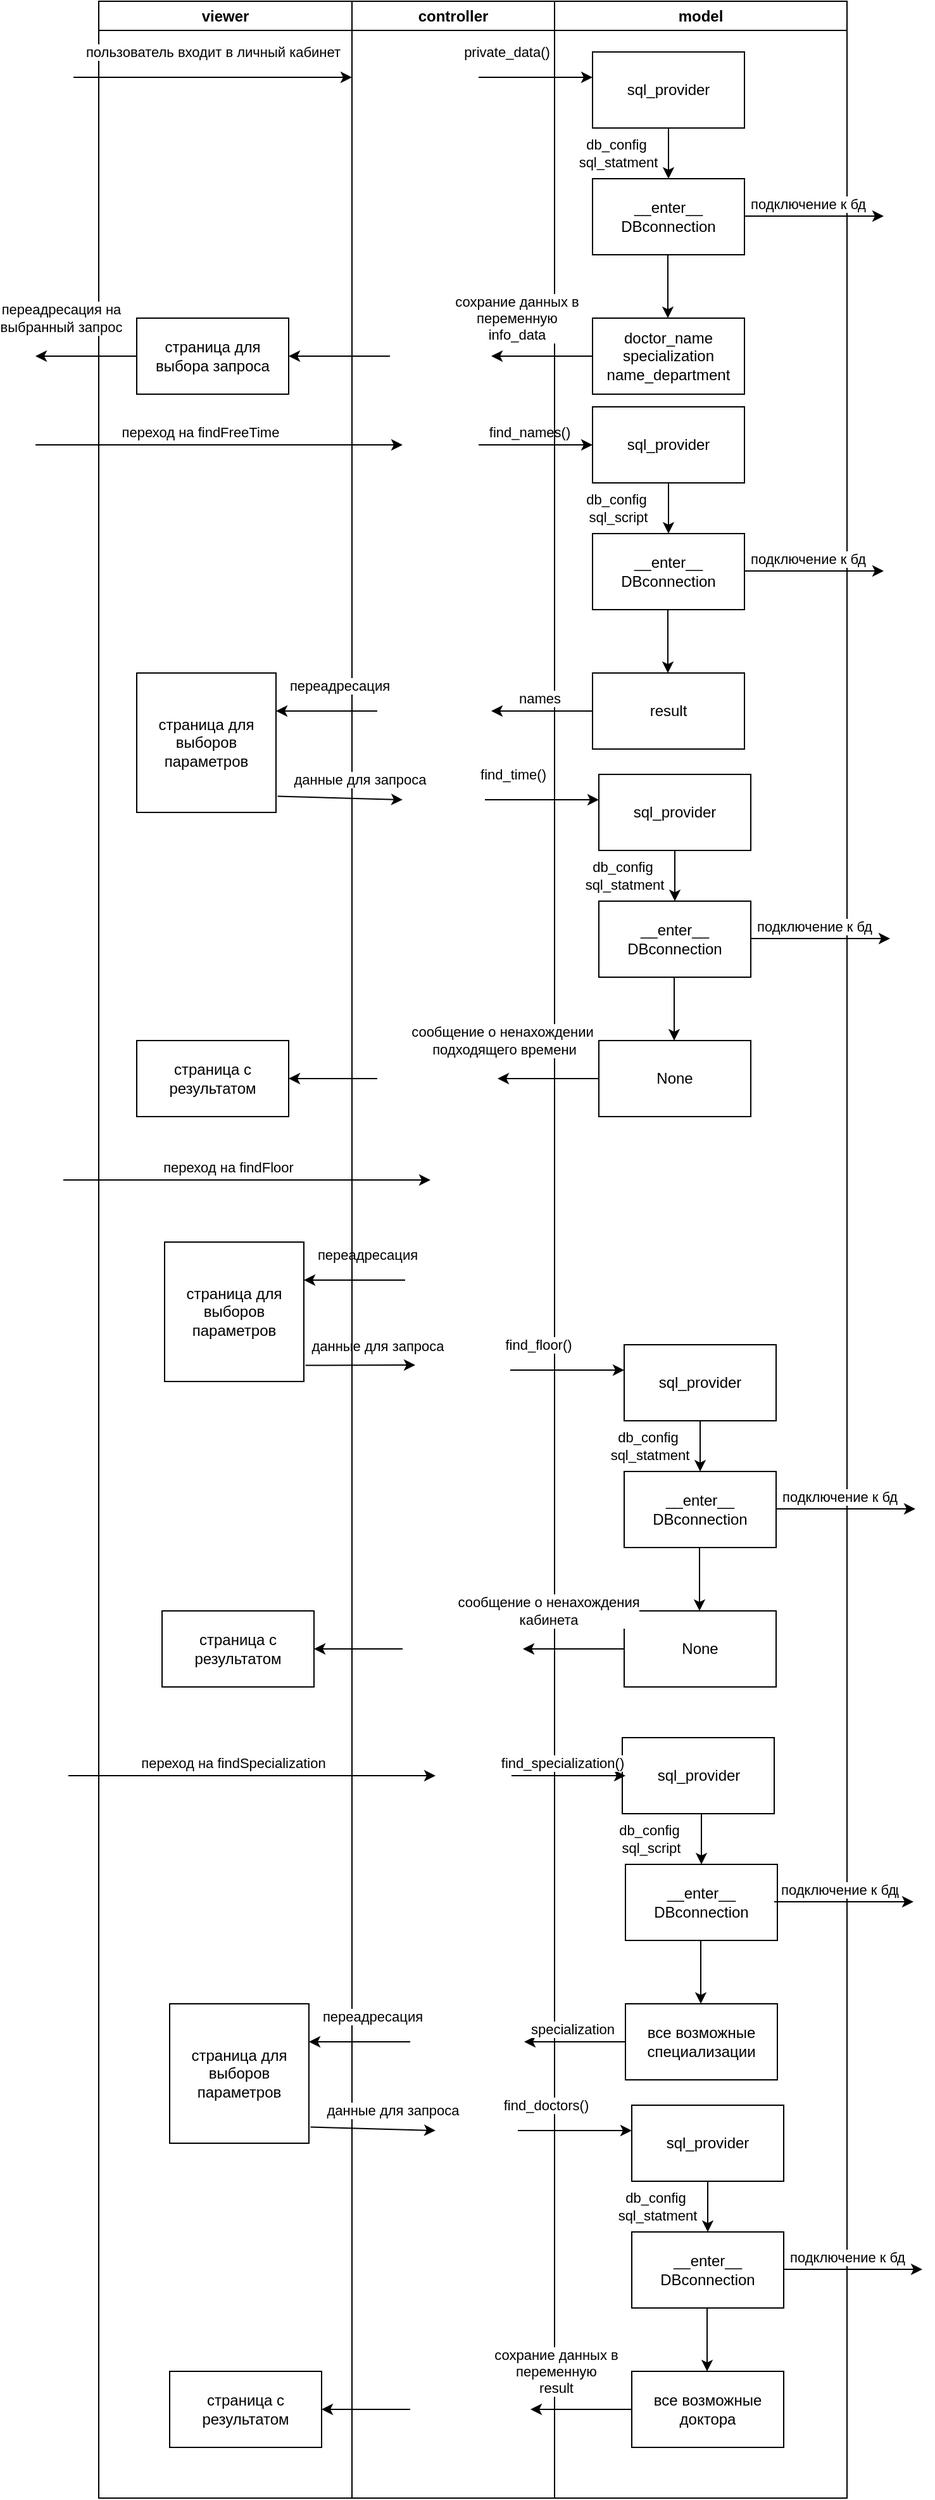 <mxfile version="24.7.17">
  <diagram name="Страница — 1" id="VttRE63Wa7ATxKXdc2pP">
    <mxGraphModel dx="1843" dy="887" grid="1" gridSize="10" guides="1" tooltips="1" connect="1" arrows="1" fold="1" page="1" pageScale="1" pageWidth="827" pageHeight="1169" math="0" shadow="0">
      <root>
        <mxCell id="0" />
        <mxCell id="1" parent="0" />
        <mxCell id="udrvRcQNJmiuMP_l4bdY-1" value="viewer" style="swimlane;whiteSpace=wrap;html=1;" vertex="1" parent="1">
          <mxGeometry x="100" y="80" width="200" height="1970" as="geometry" />
        </mxCell>
        <mxCell id="udrvRcQNJmiuMP_l4bdY-2" value="" style="endArrow=classic;html=1;rounded=0;" edge="1" parent="udrvRcQNJmiuMP_l4bdY-1">
          <mxGeometry width="50" height="50" relative="1" as="geometry">
            <mxPoint x="-20" y="60" as="sourcePoint" />
            <mxPoint x="200" y="60" as="targetPoint" />
          </mxGeometry>
        </mxCell>
        <mxCell id="udrvRcQNJmiuMP_l4bdY-3" value="пользователь входит в личный кабинет" style="edgeLabel;html=1;align=center;verticalAlign=middle;resizable=0;points=[];" vertex="1" connectable="0" parent="udrvRcQNJmiuMP_l4bdY-2">
          <mxGeometry x="-0.102" y="-1" relative="1" as="geometry">
            <mxPoint x="11" y="-21" as="offset" />
          </mxGeometry>
        </mxCell>
        <mxCell id="udrvRcQNJmiuMP_l4bdY-4" value="страница для выбора запроса" style="rounded=0;whiteSpace=wrap;html=1;" vertex="1" parent="udrvRcQNJmiuMP_l4bdY-1">
          <mxGeometry x="30" y="250" width="120" height="60" as="geometry" />
        </mxCell>
        <mxCell id="udrvRcQNJmiuMP_l4bdY-5" value="страница для выборов параметров" style="rounded=0;whiteSpace=wrap;html=1;" vertex="1" parent="udrvRcQNJmiuMP_l4bdY-1">
          <mxGeometry x="30" y="530" width="110" height="110" as="geometry" />
        </mxCell>
        <mxCell id="udrvRcQNJmiuMP_l4bdY-6" value="страница с результатом" style="rounded=0;whiteSpace=wrap;html=1;" vertex="1" parent="udrvRcQNJmiuMP_l4bdY-1">
          <mxGeometry x="30" y="820" width="120" height="60" as="geometry" />
        </mxCell>
        <mxCell id="udrvRcQNJmiuMP_l4bdY-7" value="" style="endArrow=classic;html=1;rounded=0;" edge="1" parent="udrvRcQNJmiuMP_l4bdY-1">
          <mxGeometry width="50" height="50" relative="1" as="geometry">
            <mxPoint x="242" y="1009" as="sourcePoint" />
            <mxPoint x="162" y="1009" as="targetPoint" />
          </mxGeometry>
        </mxCell>
        <mxCell id="udrvRcQNJmiuMP_l4bdY-8" value="переадресация" style="edgeLabel;html=1;align=center;verticalAlign=middle;resizable=0;points=[];" vertex="1" connectable="0" parent="udrvRcQNJmiuMP_l4bdY-7">
          <mxGeometry x="-0.07" y="1" relative="1" as="geometry">
            <mxPoint x="7" y="-21" as="offset" />
          </mxGeometry>
        </mxCell>
        <mxCell id="udrvRcQNJmiuMP_l4bdY-9" value="" style="endArrow=classic;html=1;rounded=0;exitX=1.011;exitY=0.884;exitDx=0;exitDy=0;exitPerimeter=0;" edge="1" parent="udrvRcQNJmiuMP_l4bdY-1" source="udrvRcQNJmiuMP_l4bdY-11">
          <mxGeometry width="50" height="50" relative="1" as="geometry">
            <mxPoint x="312" y="999" as="sourcePoint" />
            <mxPoint x="250" y="1076" as="targetPoint" />
          </mxGeometry>
        </mxCell>
        <mxCell id="udrvRcQNJmiuMP_l4bdY-10" value="данные для запроса" style="edgeLabel;html=1;align=center;verticalAlign=middle;resizable=0;points=[];" vertex="1" connectable="0" parent="udrvRcQNJmiuMP_l4bdY-9">
          <mxGeometry x="0.218" y="-2" relative="1" as="geometry">
            <mxPoint x="4" y="-17" as="offset" />
          </mxGeometry>
        </mxCell>
        <mxCell id="udrvRcQNJmiuMP_l4bdY-11" value="страница для выборов параметров" style="rounded=0;whiteSpace=wrap;html=1;" vertex="1" parent="udrvRcQNJmiuMP_l4bdY-1">
          <mxGeometry x="52" y="979" width="110" height="110" as="geometry" />
        </mxCell>
        <mxCell id="udrvRcQNJmiuMP_l4bdY-12" value="controller" style="swimlane;whiteSpace=wrap;html=1;" vertex="1" parent="1">
          <mxGeometry x="300" y="80" width="160" height="1970" as="geometry" />
        </mxCell>
        <mxCell id="udrvRcQNJmiuMP_l4bdY-13" value="" style="endArrow=classic;html=1;rounded=0;" edge="1" parent="udrvRcQNJmiuMP_l4bdY-12">
          <mxGeometry width="50" height="50" relative="1" as="geometry">
            <mxPoint x="100" y="60" as="sourcePoint" />
            <mxPoint x="190" y="60" as="targetPoint" />
          </mxGeometry>
        </mxCell>
        <mxCell id="udrvRcQNJmiuMP_l4bdY-14" value="private_data()" style="edgeLabel;html=1;align=center;verticalAlign=middle;resizable=0;points=[];" vertex="1" connectable="0" parent="udrvRcQNJmiuMP_l4bdY-13">
          <mxGeometry x="-0.516" y="3" relative="1" as="geometry">
            <mxPoint y="-17" as="offset" />
          </mxGeometry>
        </mxCell>
        <mxCell id="udrvRcQNJmiuMP_l4bdY-15" value="" style="endArrow=classic;html=1;rounded=0;" edge="1" parent="udrvRcQNJmiuMP_l4bdY-12">
          <mxGeometry width="50" height="50" relative="1" as="geometry">
            <mxPoint x="100" y="350" as="sourcePoint" />
            <mxPoint x="190" y="350" as="targetPoint" />
            <Array as="points">
              <mxPoint x="170" y="350" />
            </Array>
          </mxGeometry>
        </mxCell>
        <mxCell id="udrvRcQNJmiuMP_l4bdY-16" value="find_names()" style="edgeLabel;html=1;align=center;verticalAlign=middle;resizable=0;points=[];" vertex="1" connectable="0" parent="udrvRcQNJmiuMP_l4bdY-15">
          <mxGeometry x="-0.049" y="4" relative="1" as="geometry">
            <mxPoint x="-3" y="-6" as="offset" />
          </mxGeometry>
        </mxCell>
        <mxCell id="udrvRcQNJmiuMP_l4bdY-17" value="model" style="swimlane;whiteSpace=wrap;html=1;" vertex="1" parent="1">
          <mxGeometry x="460" y="80" width="231" height="1970" as="geometry" />
        </mxCell>
        <mxCell id="udrvRcQNJmiuMP_l4bdY-18" value="sql_provider" style="rounded=0;whiteSpace=wrap;html=1;" vertex="1" parent="udrvRcQNJmiuMP_l4bdY-17">
          <mxGeometry x="30" y="40" width="120" height="60" as="geometry" />
        </mxCell>
        <mxCell id="udrvRcQNJmiuMP_l4bdY-19" value="__enter__&lt;br&gt;DBconnection" style="rounded=0;whiteSpace=wrap;html=1;" vertex="1" parent="udrvRcQNJmiuMP_l4bdY-17">
          <mxGeometry x="30" y="140" width="120" height="60" as="geometry" />
        </mxCell>
        <mxCell id="udrvRcQNJmiuMP_l4bdY-20" value="db_config&amp;nbsp;&lt;br&gt;sql_statment" style="edgeLabel;html=1;align=center;verticalAlign=middle;resizable=0;points=[];" vertex="1" connectable="0" parent="udrvRcQNJmiuMP_l4bdY-17">
          <mxGeometry x="50" y="120" as="geometry" />
        </mxCell>
        <mxCell id="udrvRcQNJmiuMP_l4bdY-21" value="" style="endArrow=classic;html=1;rounded=0;exitX=0.5;exitY=1;exitDx=0;exitDy=0;" edge="1" parent="udrvRcQNJmiuMP_l4bdY-17">
          <mxGeometry width="50" height="50" relative="1" as="geometry">
            <mxPoint x="89.5" y="200" as="sourcePoint" />
            <mxPoint x="89.5" y="250" as="targetPoint" />
          </mxGeometry>
        </mxCell>
        <mxCell id="udrvRcQNJmiuMP_l4bdY-22" value="doctor_name&lt;br&gt;specialization&lt;br&gt;name_department" style="rounded=0;whiteSpace=wrap;html=1;" vertex="1" parent="udrvRcQNJmiuMP_l4bdY-17">
          <mxGeometry x="30" y="250" width="120" height="60" as="geometry" />
        </mxCell>
        <mxCell id="udrvRcQNJmiuMP_l4bdY-23" value="sql_provider" style="rounded=0;whiteSpace=wrap;html=1;" vertex="1" parent="udrvRcQNJmiuMP_l4bdY-17">
          <mxGeometry x="30" y="320" width="120" height="60" as="geometry" />
        </mxCell>
        <mxCell id="udrvRcQNJmiuMP_l4bdY-24" value="__enter__&lt;br&gt;DBconnection" style="rounded=0;whiteSpace=wrap;html=1;" vertex="1" parent="udrvRcQNJmiuMP_l4bdY-17">
          <mxGeometry x="30" y="420" width="120" height="60" as="geometry" />
        </mxCell>
        <mxCell id="udrvRcQNJmiuMP_l4bdY-25" value="db_config&amp;nbsp;&lt;br&gt;sql_script" style="edgeLabel;html=1;align=center;verticalAlign=middle;resizable=0;points=[];" vertex="1" connectable="0" parent="udrvRcQNJmiuMP_l4bdY-17">
          <mxGeometry x="50" y="400" as="geometry" />
        </mxCell>
        <mxCell id="udrvRcQNJmiuMP_l4bdY-26" value="" style="endArrow=classic;html=1;rounded=0;exitX=0.5;exitY=1;exitDx=0;exitDy=0;" edge="1" parent="udrvRcQNJmiuMP_l4bdY-17">
          <mxGeometry width="50" height="50" relative="1" as="geometry">
            <mxPoint x="89.5" y="480" as="sourcePoint" />
            <mxPoint x="89.5" y="530" as="targetPoint" />
          </mxGeometry>
        </mxCell>
        <mxCell id="udrvRcQNJmiuMP_l4bdY-27" value="result" style="rounded=0;whiteSpace=wrap;html=1;" vertex="1" parent="udrvRcQNJmiuMP_l4bdY-17">
          <mxGeometry x="30" y="530" width="120" height="60" as="geometry" />
        </mxCell>
        <mxCell id="udrvRcQNJmiuMP_l4bdY-28" value="" style="endArrow=classic;html=1;rounded=0;exitX=0.5;exitY=1;exitDx=0;exitDy=0;" edge="1" parent="udrvRcQNJmiuMP_l4bdY-17" source="udrvRcQNJmiuMP_l4bdY-23">
          <mxGeometry width="50" height="50" relative="1" as="geometry">
            <mxPoint x="130" y="490" as="sourcePoint" />
            <mxPoint x="90" y="420" as="targetPoint" />
          </mxGeometry>
        </mxCell>
        <mxCell id="udrvRcQNJmiuMP_l4bdY-29" value="" style="endArrow=classic;html=1;rounded=0;" edge="1" parent="udrvRcQNJmiuMP_l4bdY-17">
          <mxGeometry width="50" height="50" relative="1" as="geometry">
            <mxPoint x="150" y="449.5" as="sourcePoint" />
            <mxPoint x="260" y="449.5" as="targetPoint" />
          </mxGeometry>
        </mxCell>
        <mxCell id="udrvRcQNJmiuMP_l4bdY-30" value="подключение к бд" style="edgeLabel;html=1;align=center;verticalAlign=middle;resizable=0;points=[];" vertex="1" connectable="0" parent="udrvRcQNJmiuMP_l4bdY-29">
          <mxGeometry x="0.145" y="3" relative="1" as="geometry">
            <mxPoint x="-13" y="-7" as="offset" />
          </mxGeometry>
        </mxCell>
        <mxCell id="udrvRcQNJmiuMP_l4bdY-31" value="" style="endArrow=classic;html=1;rounded=0;exitX=0;exitY=0.5;exitDx=0;exitDy=0;" edge="1" parent="udrvRcQNJmiuMP_l4bdY-17" source="udrvRcQNJmiuMP_l4bdY-27">
          <mxGeometry width="50" height="50" relative="1" as="geometry">
            <mxPoint x="-70" y="550" as="sourcePoint" />
            <mxPoint x="-50" y="560" as="targetPoint" />
          </mxGeometry>
        </mxCell>
        <mxCell id="udrvRcQNJmiuMP_l4bdY-32" value="names" style="edgeLabel;html=1;align=center;verticalAlign=middle;resizable=0;points=[];" vertex="1" connectable="0" parent="udrvRcQNJmiuMP_l4bdY-31">
          <mxGeometry x="0.055" y="-1" relative="1" as="geometry">
            <mxPoint y="-9" as="offset" />
          </mxGeometry>
        </mxCell>
        <mxCell id="udrvRcQNJmiuMP_l4bdY-33" value="" style="endArrow=classic;html=1;rounded=0;" edge="1" parent="udrvRcQNJmiuMP_l4bdY-17">
          <mxGeometry width="50" height="50" relative="1" as="geometry">
            <mxPoint x="-35" y="1080" as="sourcePoint" />
            <mxPoint x="55" y="1080" as="targetPoint" />
          </mxGeometry>
        </mxCell>
        <mxCell id="udrvRcQNJmiuMP_l4bdY-34" value="find_floor()" style="edgeLabel;html=1;align=center;verticalAlign=middle;resizable=0;points=[];" vertex="1" connectable="0" parent="udrvRcQNJmiuMP_l4bdY-33">
          <mxGeometry x="-0.516" y="3" relative="1" as="geometry">
            <mxPoint y="-17" as="offset" />
          </mxGeometry>
        </mxCell>
        <mxCell id="udrvRcQNJmiuMP_l4bdY-35" value="sql_provider" style="rounded=0;whiteSpace=wrap;html=1;" vertex="1" parent="udrvRcQNJmiuMP_l4bdY-17">
          <mxGeometry x="55" y="1060" width="120" height="60" as="geometry" />
        </mxCell>
        <mxCell id="udrvRcQNJmiuMP_l4bdY-36" value="__enter__&lt;br&gt;DBconnection" style="rounded=0;whiteSpace=wrap;html=1;" vertex="1" parent="udrvRcQNJmiuMP_l4bdY-17">
          <mxGeometry x="55" y="1160" width="120" height="60" as="geometry" />
        </mxCell>
        <mxCell id="udrvRcQNJmiuMP_l4bdY-37" value="db_config&amp;nbsp;&lt;br&gt;sql_statment" style="edgeLabel;html=1;align=center;verticalAlign=middle;resizable=0;points=[];" vertex="1" connectable="0" parent="udrvRcQNJmiuMP_l4bdY-17">
          <mxGeometry x="75" y="1140" as="geometry" />
        </mxCell>
        <mxCell id="udrvRcQNJmiuMP_l4bdY-38" value="" style="endArrow=classic;html=1;rounded=0;exitX=0.5;exitY=1;exitDx=0;exitDy=0;" edge="1" parent="udrvRcQNJmiuMP_l4bdY-17">
          <mxGeometry width="50" height="50" relative="1" as="geometry">
            <mxPoint x="114.5" y="1220" as="sourcePoint" />
            <mxPoint x="114.5" y="1270" as="targetPoint" />
          </mxGeometry>
        </mxCell>
        <mxCell id="udrvRcQNJmiuMP_l4bdY-39" value="None" style="rounded=0;whiteSpace=wrap;html=1;" vertex="1" parent="udrvRcQNJmiuMP_l4bdY-17">
          <mxGeometry x="55" y="1270" width="120" height="60" as="geometry" />
        </mxCell>
        <mxCell id="udrvRcQNJmiuMP_l4bdY-40" value="" style="endArrow=classic;html=1;rounded=0;exitX=0.5;exitY=1;exitDx=0;exitDy=0;" edge="1" parent="udrvRcQNJmiuMP_l4bdY-17" source="udrvRcQNJmiuMP_l4bdY-35">
          <mxGeometry width="50" height="50" relative="1" as="geometry">
            <mxPoint x="155" y="1230" as="sourcePoint" />
            <mxPoint x="115" y="1160" as="targetPoint" />
          </mxGeometry>
        </mxCell>
        <mxCell id="udrvRcQNJmiuMP_l4bdY-41" value="подключение к бд" style="edgeLabel;html=1;align=center;verticalAlign=middle;resizable=0;points=[];" vertex="1" connectable="0" parent="udrvRcQNJmiuMP_l4bdY-17">
          <mxGeometry x="225" y="1179.5" as="geometry" />
        </mxCell>
        <mxCell id="udrvRcQNJmiuMP_l4bdY-42" value="" style="endArrow=classic;html=1;rounded=0;exitX=0;exitY=0.5;exitDx=0;exitDy=0;" edge="1" parent="udrvRcQNJmiuMP_l4bdY-17" source="udrvRcQNJmiuMP_l4bdY-39">
          <mxGeometry width="50" height="50" relative="1" as="geometry">
            <mxPoint x="-45" y="1290" as="sourcePoint" />
            <mxPoint x="-25" y="1300" as="targetPoint" />
          </mxGeometry>
        </mxCell>
        <mxCell id="udrvRcQNJmiuMP_l4bdY-43" value="сообщение о ненахождения&lt;br&gt;кабинета" style="edgeLabel;html=1;align=center;verticalAlign=middle;resizable=0;points=[];" vertex="1" connectable="0" parent="udrvRcQNJmiuMP_l4bdY-42">
          <mxGeometry x="0.23" y="4" relative="1" as="geometry">
            <mxPoint x="-11" y="-34" as="offset" />
          </mxGeometry>
        </mxCell>
        <mxCell id="udrvRcQNJmiuMP_l4bdY-44" value="" style="endArrow=classic;html=1;rounded=0;" edge="1" parent="udrvRcQNJmiuMP_l4bdY-17">
          <mxGeometry width="50" height="50" relative="1" as="geometry">
            <mxPoint x="-120" y="1300" as="sourcePoint" />
            <mxPoint x="-190" y="1300" as="targetPoint" />
          </mxGeometry>
        </mxCell>
        <mxCell id="udrvRcQNJmiuMP_l4bdY-45" value="страница с результатом" style="rounded=0;whiteSpace=wrap;html=1;" vertex="1" parent="udrvRcQNJmiuMP_l4bdY-17">
          <mxGeometry x="-310" y="1270" width="120" height="60" as="geometry" />
        </mxCell>
        <mxCell id="udrvRcQNJmiuMP_l4bdY-46" value="" style="endArrow=classic;html=1;rounded=0;" edge="1" parent="udrvRcQNJmiuMP_l4bdY-17">
          <mxGeometry width="50" height="50" relative="1" as="geometry">
            <mxPoint x="175" y="1189.5" as="sourcePoint" />
            <mxPoint x="285" y="1189.5" as="targetPoint" />
          </mxGeometry>
        </mxCell>
        <mxCell id="udrvRcQNJmiuMP_l4bdY-47" value="подключение к бд" style="edgeLabel;html=1;align=center;verticalAlign=middle;resizable=0;points=[];" vertex="1" connectable="0" parent="udrvRcQNJmiuMP_l4bdY-46">
          <mxGeometry x="0.145" y="3" relative="1" as="geometry">
            <mxPoint x="-13" y="-7" as="offset" />
          </mxGeometry>
        </mxCell>
        <mxCell id="udrvRcQNJmiuMP_l4bdY-48" value="sql_provider" style="rounded=0;whiteSpace=wrap;html=1;" vertex="1" parent="udrvRcQNJmiuMP_l4bdY-17">
          <mxGeometry x="53.5" y="1370" width="120" height="60" as="geometry" />
        </mxCell>
        <mxCell id="udrvRcQNJmiuMP_l4bdY-49" value="страница для выборов параметров" style="rounded=0;whiteSpace=wrap;html=1;" vertex="1" parent="udrvRcQNJmiuMP_l4bdY-17">
          <mxGeometry x="-304" y="1580" width="110" height="110" as="geometry" />
        </mxCell>
        <mxCell id="udrvRcQNJmiuMP_l4bdY-50" value="страница с результатом" style="rounded=0;whiteSpace=wrap;html=1;" vertex="1" parent="udrvRcQNJmiuMP_l4bdY-17">
          <mxGeometry x="-304" y="1870" width="120" height="60" as="geometry" />
        </mxCell>
        <mxCell id="udrvRcQNJmiuMP_l4bdY-51" value="" style="endArrow=classic;html=1;rounded=0;" edge="1" parent="udrvRcQNJmiuMP_l4bdY-17">
          <mxGeometry width="50" height="50" relative="1" as="geometry">
            <mxPoint x="-34" y="1400" as="sourcePoint" />
            <mxPoint x="56" y="1400" as="targetPoint" />
            <Array as="points">
              <mxPoint x="36" y="1400" />
            </Array>
          </mxGeometry>
        </mxCell>
        <mxCell id="udrvRcQNJmiuMP_l4bdY-52" value="find_specialization()" style="edgeLabel;html=1;align=center;verticalAlign=middle;resizable=0;points=[];" vertex="1" connectable="0" parent="udrvRcQNJmiuMP_l4bdY-51">
          <mxGeometry x="-0.049" y="4" relative="1" as="geometry">
            <mxPoint x="-3" y="-6" as="offset" />
          </mxGeometry>
        </mxCell>
        <mxCell id="udrvRcQNJmiuMP_l4bdY-53" value="__enter__&lt;br&gt;DBconnection" style="rounded=0;whiteSpace=wrap;html=1;" vertex="1" parent="udrvRcQNJmiuMP_l4bdY-17">
          <mxGeometry x="56" y="1470" width="120" height="60" as="geometry" />
        </mxCell>
        <mxCell id="udrvRcQNJmiuMP_l4bdY-54" value="db_config&amp;nbsp;&lt;br&gt;sql_script" style="edgeLabel;html=1;align=center;verticalAlign=middle;resizable=0;points=[];" vertex="1" connectable="0" parent="udrvRcQNJmiuMP_l4bdY-17">
          <mxGeometry x="76" y="1450" as="geometry" />
        </mxCell>
        <mxCell id="udrvRcQNJmiuMP_l4bdY-55" value="" style="endArrow=classic;html=1;rounded=0;exitX=0.5;exitY=1;exitDx=0;exitDy=0;" edge="1" parent="udrvRcQNJmiuMP_l4bdY-17">
          <mxGeometry width="50" height="50" relative="1" as="geometry">
            <mxPoint x="115.5" y="1530" as="sourcePoint" />
            <mxPoint x="115.5" y="1580" as="targetPoint" />
          </mxGeometry>
        </mxCell>
        <mxCell id="udrvRcQNJmiuMP_l4bdY-56" value="все возможные специализации" style="rounded=0;whiteSpace=wrap;html=1;" vertex="1" parent="udrvRcQNJmiuMP_l4bdY-17">
          <mxGeometry x="56" y="1580" width="120" height="60" as="geometry" />
        </mxCell>
        <mxCell id="udrvRcQNJmiuMP_l4bdY-57" value="" style="endArrow=classic;html=1;rounded=0;exitX=0.5;exitY=1;exitDx=0;exitDy=0;" edge="1" parent="udrvRcQNJmiuMP_l4bdY-17">
          <mxGeometry width="50" height="50" relative="1" as="geometry">
            <mxPoint x="116" y="1430" as="sourcePoint" />
            <mxPoint x="116" y="1470" as="targetPoint" />
          </mxGeometry>
        </mxCell>
        <mxCell id="udrvRcQNJmiuMP_l4bdY-58" value="подключение к бд" style="edgeLabel;html=1;align=center;verticalAlign=middle;resizable=0;points=[];" vertex="1" connectable="0" parent="udrvRcQNJmiuMP_l4bdY-17">
          <mxGeometry x="226" y="1489.5" as="geometry" />
        </mxCell>
        <mxCell id="udrvRcQNJmiuMP_l4bdY-59" value="" style="endArrow=classic;html=1;rounded=0;exitX=0;exitY=0.5;exitDx=0;exitDy=0;" edge="1" parent="udrvRcQNJmiuMP_l4bdY-17" source="udrvRcQNJmiuMP_l4bdY-56">
          <mxGeometry width="50" height="50" relative="1" as="geometry">
            <mxPoint x="-44" y="1600" as="sourcePoint" />
            <mxPoint x="-24" y="1610" as="targetPoint" />
          </mxGeometry>
        </mxCell>
        <mxCell id="udrvRcQNJmiuMP_l4bdY-60" value="specialization" style="edgeLabel;html=1;align=center;verticalAlign=middle;resizable=0;points=[];" vertex="1" connectable="0" parent="udrvRcQNJmiuMP_l4bdY-59">
          <mxGeometry x="0.055" y="-1" relative="1" as="geometry">
            <mxPoint y="-9" as="offset" />
          </mxGeometry>
        </mxCell>
        <mxCell id="udrvRcQNJmiuMP_l4bdY-61" value="" style="endArrow=classic;html=1;rounded=0;" edge="1" parent="udrvRcQNJmiuMP_l4bdY-17">
          <mxGeometry width="50" height="50" relative="1" as="geometry">
            <mxPoint x="-114" y="1610" as="sourcePoint" />
            <mxPoint x="-194" y="1610" as="targetPoint" />
          </mxGeometry>
        </mxCell>
        <mxCell id="udrvRcQNJmiuMP_l4bdY-62" value="переадресация" style="edgeLabel;html=1;align=center;verticalAlign=middle;resizable=0;points=[];" vertex="1" connectable="0" parent="udrvRcQNJmiuMP_l4bdY-61">
          <mxGeometry x="-0.07" y="1" relative="1" as="geometry">
            <mxPoint x="7" y="-21" as="offset" />
          </mxGeometry>
        </mxCell>
        <mxCell id="udrvRcQNJmiuMP_l4bdY-63" value="" style="endArrow=classic;html=1;rounded=0;exitX=1.011;exitY=0.884;exitDx=0;exitDy=0;exitPerimeter=0;" edge="1" parent="udrvRcQNJmiuMP_l4bdY-17" source="udrvRcQNJmiuMP_l4bdY-49">
          <mxGeometry width="50" height="50" relative="1" as="geometry">
            <mxPoint x="-44" y="1600" as="sourcePoint" />
            <mxPoint x="-94" y="1680" as="targetPoint" />
          </mxGeometry>
        </mxCell>
        <mxCell id="udrvRcQNJmiuMP_l4bdY-64" value="данные для запроса" style="edgeLabel;html=1;align=center;verticalAlign=middle;resizable=0;points=[];" vertex="1" connectable="0" parent="udrvRcQNJmiuMP_l4bdY-63">
          <mxGeometry x="0.218" y="-2" relative="1" as="geometry">
            <mxPoint x="5" y="-17" as="offset" />
          </mxGeometry>
        </mxCell>
        <mxCell id="udrvRcQNJmiuMP_l4bdY-65" value="" style="endArrow=classic;html=1;rounded=0;" edge="1" parent="udrvRcQNJmiuMP_l4bdY-17">
          <mxGeometry width="50" height="50" relative="1" as="geometry">
            <mxPoint x="-29" y="1680" as="sourcePoint" />
            <mxPoint x="61" y="1680" as="targetPoint" />
          </mxGeometry>
        </mxCell>
        <mxCell id="udrvRcQNJmiuMP_l4bdY-66" value="find_doctors()" style="edgeLabel;html=1;align=center;verticalAlign=middle;resizable=0;points=[];" vertex="1" connectable="0" parent="udrvRcQNJmiuMP_l4bdY-65">
          <mxGeometry x="-0.516" y="3" relative="1" as="geometry">
            <mxPoint y="-17" as="offset" />
          </mxGeometry>
        </mxCell>
        <mxCell id="udrvRcQNJmiuMP_l4bdY-67" value="sql_provider" style="rounded=0;whiteSpace=wrap;html=1;" vertex="1" parent="udrvRcQNJmiuMP_l4bdY-17">
          <mxGeometry x="61" y="1660" width="120" height="60" as="geometry" />
        </mxCell>
        <mxCell id="udrvRcQNJmiuMP_l4bdY-68" value="__enter__&lt;br&gt;DBconnection" style="rounded=0;whiteSpace=wrap;html=1;" vertex="1" parent="udrvRcQNJmiuMP_l4bdY-17">
          <mxGeometry x="61" y="1760" width="120" height="60" as="geometry" />
        </mxCell>
        <mxCell id="udrvRcQNJmiuMP_l4bdY-69" value="db_config&amp;nbsp;&lt;br&gt;sql_statment" style="edgeLabel;html=1;align=center;verticalAlign=middle;resizable=0;points=[];" vertex="1" connectable="0" parent="udrvRcQNJmiuMP_l4bdY-17">
          <mxGeometry x="81" y="1740" as="geometry" />
        </mxCell>
        <mxCell id="udrvRcQNJmiuMP_l4bdY-70" value="" style="endArrow=classic;html=1;rounded=0;exitX=0.5;exitY=1;exitDx=0;exitDy=0;" edge="1" parent="udrvRcQNJmiuMP_l4bdY-17">
          <mxGeometry width="50" height="50" relative="1" as="geometry">
            <mxPoint x="120.5" y="1820" as="sourcePoint" />
            <mxPoint x="120.5" y="1870" as="targetPoint" />
          </mxGeometry>
        </mxCell>
        <mxCell id="udrvRcQNJmiuMP_l4bdY-71" value="все возможные доктора" style="rounded=0;whiteSpace=wrap;html=1;" vertex="1" parent="udrvRcQNJmiuMP_l4bdY-17">
          <mxGeometry x="61" y="1870" width="120" height="60" as="geometry" />
        </mxCell>
        <mxCell id="udrvRcQNJmiuMP_l4bdY-72" value="" style="endArrow=classic;html=1;rounded=0;exitX=0.5;exitY=1;exitDx=0;exitDy=0;" edge="1" parent="udrvRcQNJmiuMP_l4bdY-17" source="udrvRcQNJmiuMP_l4bdY-67">
          <mxGeometry width="50" height="50" relative="1" as="geometry">
            <mxPoint x="161" y="1830" as="sourcePoint" />
            <mxPoint x="121" y="1760" as="targetPoint" />
          </mxGeometry>
        </mxCell>
        <mxCell id="udrvRcQNJmiuMP_l4bdY-73" value="подключение к бд" style="edgeLabel;html=1;align=center;verticalAlign=middle;resizable=0;points=[];" vertex="1" connectable="0" parent="udrvRcQNJmiuMP_l4bdY-17">
          <mxGeometry x="231" y="1779.5" as="geometry" />
        </mxCell>
        <mxCell id="udrvRcQNJmiuMP_l4bdY-74" value="" style="endArrow=classic;html=1;rounded=0;exitX=0;exitY=0.5;exitDx=0;exitDy=0;" edge="1" parent="udrvRcQNJmiuMP_l4bdY-17" source="udrvRcQNJmiuMP_l4bdY-71">
          <mxGeometry width="50" height="50" relative="1" as="geometry">
            <mxPoint x="-39" y="1890" as="sourcePoint" />
            <mxPoint x="-19" y="1900" as="targetPoint" />
          </mxGeometry>
        </mxCell>
        <mxCell id="udrvRcQNJmiuMP_l4bdY-75" value="сохрание данных в &lt;br&gt;переменную &lt;br&gt;result" style="edgeLabel;html=1;align=center;verticalAlign=middle;resizable=0;points=[];" vertex="1" connectable="0" parent="udrvRcQNJmiuMP_l4bdY-74">
          <mxGeometry x="0.23" y="4" relative="1" as="geometry">
            <mxPoint x="-11" y="-34" as="offset" />
          </mxGeometry>
        </mxCell>
        <mxCell id="udrvRcQNJmiuMP_l4bdY-76" value="" style="endArrow=classic;html=1;rounded=0;" edge="1" parent="udrvRcQNJmiuMP_l4bdY-17">
          <mxGeometry width="50" height="50" relative="1" as="geometry">
            <mxPoint x="-114" y="1900" as="sourcePoint" />
            <mxPoint x="-184" y="1900" as="targetPoint" />
          </mxGeometry>
        </mxCell>
        <mxCell id="udrvRcQNJmiuMP_l4bdY-77" value="" style="endArrow=classic;html=1;rounded=0;" edge="1" parent="udrvRcQNJmiuMP_l4bdY-17">
          <mxGeometry width="50" height="50" relative="1" as="geometry">
            <mxPoint x="180.5" y="1789.5" as="sourcePoint" />
            <mxPoint x="290.5" y="1789.5" as="targetPoint" />
          </mxGeometry>
        </mxCell>
        <mxCell id="udrvRcQNJmiuMP_l4bdY-78" value="подключение к бд" style="edgeLabel;html=1;align=center;verticalAlign=middle;resizable=0;points=[];" vertex="1" connectable="0" parent="udrvRcQNJmiuMP_l4bdY-77">
          <mxGeometry x="0.145" y="3" relative="1" as="geometry">
            <mxPoint x="-13" y="-7" as="offset" />
          </mxGeometry>
        </mxCell>
        <mxCell id="udrvRcQNJmiuMP_l4bdY-79" value="" style="endArrow=classic;html=1;rounded=0;" edge="1" parent="udrvRcQNJmiuMP_l4bdY-17">
          <mxGeometry width="50" height="50" relative="1" as="geometry">
            <mxPoint x="173.5" y="1499.5" as="sourcePoint" />
            <mxPoint x="283.5" y="1499.5" as="targetPoint" />
          </mxGeometry>
        </mxCell>
        <mxCell id="udrvRcQNJmiuMP_l4bdY-80" value="подключение к бд" style="edgeLabel;html=1;align=center;verticalAlign=middle;resizable=0;points=[];" vertex="1" connectable="0" parent="udrvRcQNJmiuMP_l4bdY-79">
          <mxGeometry x="0.145" y="3" relative="1" as="geometry">
            <mxPoint x="-13" y="-7" as="offset" />
          </mxGeometry>
        </mxCell>
        <mxCell id="udrvRcQNJmiuMP_l4bdY-81" value="" style="endArrow=classic;html=1;rounded=0;" edge="1" parent="udrvRcQNJmiuMP_l4bdY-17">
          <mxGeometry width="50" height="50" relative="1" as="geometry">
            <mxPoint x="-384" y="1400" as="sourcePoint" />
            <mxPoint x="-94" y="1400" as="targetPoint" />
          </mxGeometry>
        </mxCell>
        <mxCell id="udrvRcQNJmiuMP_l4bdY-82" value="переход на findSpecialization" style="edgeLabel;html=1;align=center;verticalAlign=middle;resizable=0;points=[];" vertex="1" connectable="0" parent="udrvRcQNJmiuMP_l4bdY-81">
          <mxGeometry x="-0.284" y="2" relative="1" as="geometry">
            <mxPoint x="26" y="-8" as="offset" />
          </mxGeometry>
        </mxCell>
        <mxCell id="udrvRcQNJmiuMP_l4bdY-83" value="" style="endArrow=classic;html=1;rounded=0;exitX=0.5;exitY=1;exitDx=0;exitDy=0;" edge="1" parent="1" source="udrvRcQNJmiuMP_l4bdY-18">
          <mxGeometry width="50" height="50" relative="1" as="geometry">
            <mxPoint x="590" y="290" as="sourcePoint" />
            <mxPoint x="550" y="220" as="targetPoint" />
          </mxGeometry>
        </mxCell>
        <mxCell id="udrvRcQNJmiuMP_l4bdY-84" value="" style="endArrow=classic;html=1;rounded=0;" edge="1" parent="1">
          <mxGeometry width="50" height="50" relative="1" as="geometry">
            <mxPoint x="610" y="249.5" as="sourcePoint" />
            <mxPoint x="720" y="249.5" as="targetPoint" />
          </mxGeometry>
        </mxCell>
        <mxCell id="udrvRcQNJmiuMP_l4bdY-85" value="подключение к бд" style="edgeLabel;html=1;align=center;verticalAlign=middle;resizable=0;points=[];" vertex="1" connectable="0" parent="udrvRcQNJmiuMP_l4bdY-84">
          <mxGeometry x="0.145" y="3" relative="1" as="geometry">
            <mxPoint x="-13" y="-7" as="offset" />
          </mxGeometry>
        </mxCell>
        <mxCell id="udrvRcQNJmiuMP_l4bdY-86" value="" style="endArrow=classic;html=1;rounded=0;exitX=0;exitY=0.5;exitDx=0;exitDy=0;" edge="1" parent="1" source="udrvRcQNJmiuMP_l4bdY-22">
          <mxGeometry width="50" height="50" relative="1" as="geometry">
            <mxPoint x="390" y="350" as="sourcePoint" />
            <mxPoint x="410" y="360" as="targetPoint" />
          </mxGeometry>
        </mxCell>
        <mxCell id="udrvRcQNJmiuMP_l4bdY-87" value="сохрание данных в &lt;br&gt;переменную &lt;br&gt;info_data" style="edgeLabel;html=1;align=center;verticalAlign=middle;resizable=0;points=[];" vertex="1" connectable="0" parent="udrvRcQNJmiuMP_l4bdY-86">
          <mxGeometry x="0.23" y="4" relative="1" as="geometry">
            <mxPoint x="-11" y="-34" as="offset" />
          </mxGeometry>
        </mxCell>
        <mxCell id="udrvRcQNJmiuMP_l4bdY-88" value="" style="endArrow=classic;html=1;rounded=0;" edge="1" parent="1">
          <mxGeometry width="50" height="50" relative="1" as="geometry">
            <mxPoint x="330" y="360" as="sourcePoint" />
            <mxPoint x="250" y="360" as="targetPoint" />
          </mxGeometry>
        </mxCell>
        <mxCell id="udrvRcQNJmiuMP_l4bdY-89" value="" style="endArrow=classic;html=1;rounded=0;exitX=0;exitY=0.5;exitDx=0;exitDy=0;" edge="1" parent="1" source="udrvRcQNJmiuMP_l4bdY-4">
          <mxGeometry width="50" height="50" relative="1" as="geometry">
            <mxPoint x="390" y="430" as="sourcePoint" />
            <mxPoint x="50" y="360" as="targetPoint" />
          </mxGeometry>
        </mxCell>
        <mxCell id="udrvRcQNJmiuMP_l4bdY-90" value="переадресация на &lt;br&gt;выбранный запрос" style="edgeLabel;html=1;align=center;verticalAlign=middle;resizable=0;points=[];" vertex="1" connectable="0" parent="udrvRcQNJmiuMP_l4bdY-89">
          <mxGeometry x="0.405" y="2" relative="1" as="geometry">
            <mxPoint x="-4" y="-32" as="offset" />
          </mxGeometry>
        </mxCell>
        <mxCell id="udrvRcQNJmiuMP_l4bdY-91" value="" style="endArrow=classic;html=1;rounded=0;" edge="1" parent="1">
          <mxGeometry width="50" height="50" relative="1" as="geometry">
            <mxPoint x="50" y="430" as="sourcePoint" />
            <mxPoint x="340" y="430" as="targetPoint" />
          </mxGeometry>
        </mxCell>
        <mxCell id="udrvRcQNJmiuMP_l4bdY-92" value="переход на findFreeTime" style="edgeLabel;html=1;align=center;verticalAlign=middle;resizable=0;points=[];" vertex="1" connectable="0" parent="udrvRcQNJmiuMP_l4bdY-91">
          <mxGeometry x="-0.284" y="2" relative="1" as="geometry">
            <mxPoint x="26" y="-8" as="offset" />
          </mxGeometry>
        </mxCell>
        <mxCell id="udrvRcQNJmiuMP_l4bdY-93" value="" style="endArrow=classic;html=1;rounded=0;" edge="1" parent="1">
          <mxGeometry width="50" height="50" relative="1" as="geometry">
            <mxPoint x="320" y="640" as="sourcePoint" />
            <mxPoint x="240" y="640" as="targetPoint" />
          </mxGeometry>
        </mxCell>
        <mxCell id="udrvRcQNJmiuMP_l4bdY-94" value="переадресация" style="edgeLabel;html=1;align=center;verticalAlign=middle;resizable=0;points=[];" vertex="1" connectable="0" parent="udrvRcQNJmiuMP_l4bdY-93">
          <mxGeometry x="-0.07" y="1" relative="1" as="geometry">
            <mxPoint x="7" y="-21" as="offset" />
          </mxGeometry>
        </mxCell>
        <mxCell id="udrvRcQNJmiuMP_l4bdY-95" value="" style="endArrow=classic;html=1;rounded=0;exitX=1.011;exitY=0.884;exitDx=0;exitDy=0;exitPerimeter=0;" edge="1" parent="1" source="udrvRcQNJmiuMP_l4bdY-5">
          <mxGeometry width="50" height="50" relative="1" as="geometry">
            <mxPoint x="390" y="630" as="sourcePoint" />
            <mxPoint x="340" y="710" as="targetPoint" />
          </mxGeometry>
        </mxCell>
        <mxCell id="udrvRcQNJmiuMP_l4bdY-96" value="данные для запроса" style="edgeLabel;html=1;align=center;verticalAlign=middle;resizable=0;points=[];" vertex="1" connectable="0" parent="udrvRcQNJmiuMP_l4bdY-95">
          <mxGeometry x="0.218" y="-2" relative="1" as="geometry">
            <mxPoint x="5" y="-17" as="offset" />
          </mxGeometry>
        </mxCell>
        <mxCell id="udrvRcQNJmiuMP_l4bdY-97" value="" style="endArrow=classic;html=1;rounded=0;" edge="1" parent="1">
          <mxGeometry width="50" height="50" relative="1" as="geometry">
            <mxPoint x="405" y="710" as="sourcePoint" />
            <mxPoint x="495" y="710" as="targetPoint" />
          </mxGeometry>
        </mxCell>
        <mxCell id="udrvRcQNJmiuMP_l4bdY-98" value="find_time()" style="edgeLabel;html=1;align=center;verticalAlign=middle;resizable=0;points=[];" vertex="1" connectable="0" parent="udrvRcQNJmiuMP_l4bdY-97">
          <mxGeometry x="-0.516" y="3" relative="1" as="geometry">
            <mxPoint y="-17" as="offset" />
          </mxGeometry>
        </mxCell>
        <mxCell id="udrvRcQNJmiuMP_l4bdY-99" value="sql_provider" style="rounded=0;whiteSpace=wrap;html=1;" vertex="1" parent="1">
          <mxGeometry x="495" y="690" width="120" height="60" as="geometry" />
        </mxCell>
        <mxCell id="udrvRcQNJmiuMP_l4bdY-100" value="__enter__&lt;br&gt;DBconnection" style="rounded=0;whiteSpace=wrap;html=1;" vertex="1" parent="1">
          <mxGeometry x="495" y="790" width="120" height="60" as="geometry" />
        </mxCell>
        <mxCell id="udrvRcQNJmiuMP_l4bdY-101" value="db_config&amp;nbsp;&lt;br&gt;sql_statment" style="edgeLabel;html=1;align=center;verticalAlign=middle;resizable=0;points=[];" vertex="1" connectable="0" parent="1">
          <mxGeometry x="515" y="770" as="geometry" />
        </mxCell>
        <mxCell id="udrvRcQNJmiuMP_l4bdY-102" value="" style="endArrow=classic;html=1;rounded=0;exitX=0.5;exitY=1;exitDx=0;exitDy=0;" edge="1" parent="1">
          <mxGeometry width="50" height="50" relative="1" as="geometry">
            <mxPoint x="554.5" y="850" as="sourcePoint" />
            <mxPoint x="554.5" y="900" as="targetPoint" />
          </mxGeometry>
        </mxCell>
        <mxCell id="udrvRcQNJmiuMP_l4bdY-103" value="None" style="rounded=0;whiteSpace=wrap;html=1;" vertex="1" parent="1">
          <mxGeometry x="495" y="900" width="120" height="60" as="geometry" />
        </mxCell>
        <mxCell id="udrvRcQNJmiuMP_l4bdY-104" value="" style="endArrow=classic;html=1;rounded=0;exitX=0.5;exitY=1;exitDx=0;exitDy=0;" edge="1" parent="1" source="udrvRcQNJmiuMP_l4bdY-99">
          <mxGeometry width="50" height="50" relative="1" as="geometry">
            <mxPoint x="595" y="860" as="sourcePoint" />
            <mxPoint x="555" y="790" as="targetPoint" />
          </mxGeometry>
        </mxCell>
        <mxCell id="udrvRcQNJmiuMP_l4bdY-105" value="" style="endArrow=classic;html=1;rounded=0;" edge="1" parent="1">
          <mxGeometry width="50" height="50" relative="1" as="geometry">
            <mxPoint x="615" y="819.5" as="sourcePoint" />
            <mxPoint x="725" y="819.5" as="targetPoint" />
          </mxGeometry>
        </mxCell>
        <mxCell id="udrvRcQNJmiuMP_l4bdY-106" value="подключение к бд" style="edgeLabel;html=1;align=center;verticalAlign=middle;resizable=0;points=[];" vertex="1" connectable="0" parent="udrvRcQNJmiuMP_l4bdY-105">
          <mxGeometry x="0.145" y="3" relative="1" as="geometry">
            <mxPoint x="-13" y="-7" as="offset" />
          </mxGeometry>
        </mxCell>
        <mxCell id="udrvRcQNJmiuMP_l4bdY-107" value="" style="endArrow=classic;html=1;rounded=0;exitX=0;exitY=0.5;exitDx=0;exitDy=0;" edge="1" parent="1" source="udrvRcQNJmiuMP_l4bdY-103">
          <mxGeometry width="50" height="50" relative="1" as="geometry">
            <mxPoint x="395" y="920" as="sourcePoint" />
            <mxPoint x="415" y="930" as="targetPoint" />
          </mxGeometry>
        </mxCell>
        <mxCell id="udrvRcQNJmiuMP_l4bdY-108" value="сообщение о ненахождении&amp;nbsp;&lt;br&gt;подходящего времени" style="edgeLabel;html=1;align=center;verticalAlign=middle;resizable=0;points=[];" vertex="1" connectable="0" parent="udrvRcQNJmiuMP_l4bdY-107">
          <mxGeometry x="0.23" y="4" relative="1" as="geometry">
            <mxPoint x="-26" y="-34" as="offset" />
          </mxGeometry>
        </mxCell>
        <mxCell id="udrvRcQNJmiuMP_l4bdY-109" value="" style="endArrow=classic;html=1;rounded=0;" edge="1" parent="1">
          <mxGeometry width="50" height="50" relative="1" as="geometry">
            <mxPoint x="320" y="930" as="sourcePoint" />
            <mxPoint x="250" y="930" as="targetPoint" />
          </mxGeometry>
        </mxCell>
        <mxCell id="udrvRcQNJmiuMP_l4bdY-110" value="" style="endArrow=classic;html=1;rounded=0;" edge="1" parent="1">
          <mxGeometry width="50" height="50" relative="1" as="geometry">
            <mxPoint x="72" y="1010" as="sourcePoint" />
            <mxPoint x="362" y="1010" as="targetPoint" />
          </mxGeometry>
        </mxCell>
        <mxCell id="udrvRcQNJmiuMP_l4bdY-111" value="переход на findFloor" style="edgeLabel;html=1;align=center;verticalAlign=middle;resizable=0;points=[];" vertex="1" connectable="0" parent="udrvRcQNJmiuMP_l4bdY-110">
          <mxGeometry x="-0.284" y="2" relative="1" as="geometry">
            <mxPoint x="26" y="-8" as="offset" />
          </mxGeometry>
        </mxCell>
      </root>
    </mxGraphModel>
  </diagram>
</mxfile>
